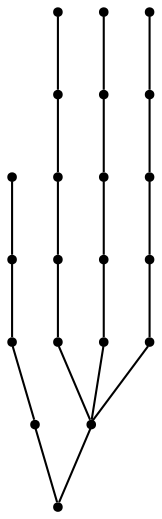graph {
  node [shape=point,comment="{\"directed\":false,\"doi\":\"10.1007/978-3-030-92931-2_17\",\"figure\":\"5\"}"]

  v0 [pos="1322.7648660065975,1669.9462380959321"]
  v1 [pos="1322.7648660065972,1705.488930094179"]
  v2 [pos="1322.7648660065972,1741.0317492677027"]
  v3 [pos="1322.7648660065975,1776.5744412659499"]
  v4 [pos="1322.7648660065972,1812.1172604394735"]
  v5 [pos="764.4092616981851,1906.902011610691"]
  v6 [pos="1322.7648660065972,2001.6867627819083"]
  v7 [pos="1322.7648660065972,2037.2294547801555"]
  v8 [pos="1322.7648660065972,2072.772146778402"]
  v9 [pos="1322.7648660065972,2108.314965951926"]
  v10 [pos="1322.7648660065972,2143.8576579501732"]
  v11 [pos="446.01688772584475,1669.9462380959321"]
  v12 [pos="446.0168877258448,1705.488930094179"]
  v13 [pos="446.01688772584475,1741.0317492677027"]
  v14 [pos="446.0168877258448,1776.5744412659499"]
  v15 [pos="446.0168877258448,1812.1172604394733"]
  v16 [pos="446.01688772584475,2002.5869093908134"]
  v17 [pos="446.0168877258448,2038.1296013890606"]
  v18 [pos="446.01688772584475,2073.672293387308"]
  v19 [pos="446.01688772584475,2109.2149853855544"]
  v20 [pos="446.01688772584475,2144.757804559078"]

  v0 -- v1 [id="-1",pos="1322.7648660065975,1669.9462380959321 1322.7648660065972,1705.488930094179 1322.7648660065972,1705.488930094179 1322.7648660065972,1705.488930094179"]
  v15 -- v5 [id="-2",pos="446.0168877258448,1812.1172604394733 764.4092616981851,1906.902011610691 764.4092616981851,1906.902011610691 764.4092616981851,1906.902011610691"]
  v14 -- v15 [id="-3",pos="446.0168877258448,1776.5744412659499 446.0168877258448,1812.1172604394733 446.0168877258448,1812.1172604394733 446.0168877258448,1812.1172604394733"]
  v13 -- v14 [id="-4",pos="446.01688772584475,1741.0317492677027 446.0168877258448,1776.5744412659499 446.0168877258448,1776.5744412659499 446.0168877258448,1776.5744412659499"]
  v12 -- v13 [id="-5",pos="446.0168877258448,1705.488930094179 446.01688772584475,1741.0317492677027 446.01688772584475,1741.0317492677027 446.01688772584475,1741.0317492677027"]
  v11 -- v12 [id="-6",pos="446.01688772584475,1669.9462380959321 446.0168877258448,1705.488930094179 446.0168877258448,1705.488930094179 446.0168877258448,1705.488930094179"]
  v20 -- v19 [id="-7",pos="446.01688772584475,2144.757804559078 446.01688772584475,2109.2149853855544 446.01688772584475,2109.2149853855544 446.01688772584475,2109.2149853855544"]
  v19 -- v18 [id="-9",pos="446.01688772584475,2109.2149853855544 446.01688772584475,2073.672293387308 446.01688772584475,2073.672293387308 446.01688772584475,2073.672293387308"]
  v18 -- v17 [id="-11",pos="446.01688772584475,2073.672293387308 446.0168877258448,2038.1296013890606 446.0168877258448,2038.1296013890606 446.0168877258448,2038.1296013890606"]
  v17 -- v16 [id="-13",pos="446.0168877258448,2038.1296013890606 446.01688772584475,2002.5869093908134 446.01688772584475,2002.5869093908134 446.01688772584475,2002.5869093908134"]
  v16 -- v5 [id="-16",pos="446.01688772584475,2002.5869093908134 764.4092616981851,1906.902011610691 764.4092616981851,1906.902011610691 764.4092616981851,1906.902011610691"]
  v1 -- v2 [id="-24",pos="1322.7648660065972,1705.488930094179 1322.7648660065972,1741.0317492677027 1322.7648660065972,1741.0317492677027 1322.7648660065972,1741.0317492677027"]
  v2 -- v3 [id="-26",pos="1322.7648660065972,1741.0317492677027 1322.7648660065975,1776.5744412659499 1322.7648660065975,1776.5744412659499 1322.7648660065975,1776.5744412659499"]
  v3 -- v4 [id="-27",pos="1322.7648660065975,1776.5744412659499 1322.7648660065972,1812.1172604394735 1322.7648660065972,1812.1172604394735 1322.7648660065972,1812.1172604394735"]
  v5 -- v6 [id="-30",pos="764.4092616981851,1906.902011610691 1322.7648660065972,2001.6867627819083 1322.7648660065972,2001.6867627819083 1322.7648660065972,2001.6867627819083"]
  v4 -- v5 [id="-32",pos="1322.7648660065972,1812.1172604394735 764.4092616981851,1906.902011610691 764.4092616981851,1906.902011610691 764.4092616981851,1906.902011610691"]
  v7 -- v6 [id="-34",pos="1322.7648660065972,2037.2294547801555 1322.7648660065972,2001.6867627819083 1322.7648660065972,2001.6867627819083 1322.7648660065972,2001.6867627819083"]
  v8 -- v7 [id="-37",pos="1322.7648660065972,2072.772146778402 1322.7648660065972,2037.2294547801555 1322.7648660065972,2037.2294547801555 1322.7648660065972,2037.2294547801555"]
  v9 -- v8 [id="-39",pos="1322.7648660065972,2108.314965951926 1322.7648660065972,2072.772146778402 1322.7648660065972,2072.772146778402 1322.7648660065972,2072.772146778402"]
  v10 -- v9 [id="-40",pos="1322.7648660065972,2143.8576579501732 1322.7648660065972,2108.314965951926 1322.7648660065972,2108.314965951926 1322.7648660065972,2108.314965951926"]
}